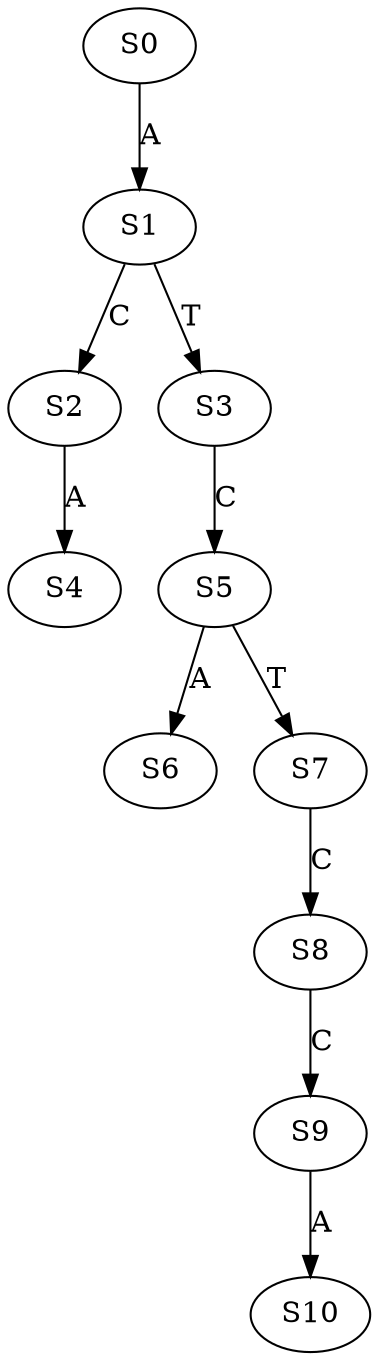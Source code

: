 strict digraph  {
	S0 -> S1 [ label = A ];
	S1 -> S2 [ label = C ];
	S1 -> S3 [ label = T ];
	S2 -> S4 [ label = A ];
	S3 -> S5 [ label = C ];
	S5 -> S6 [ label = A ];
	S5 -> S7 [ label = T ];
	S7 -> S8 [ label = C ];
	S8 -> S9 [ label = C ];
	S9 -> S10 [ label = A ];
}
